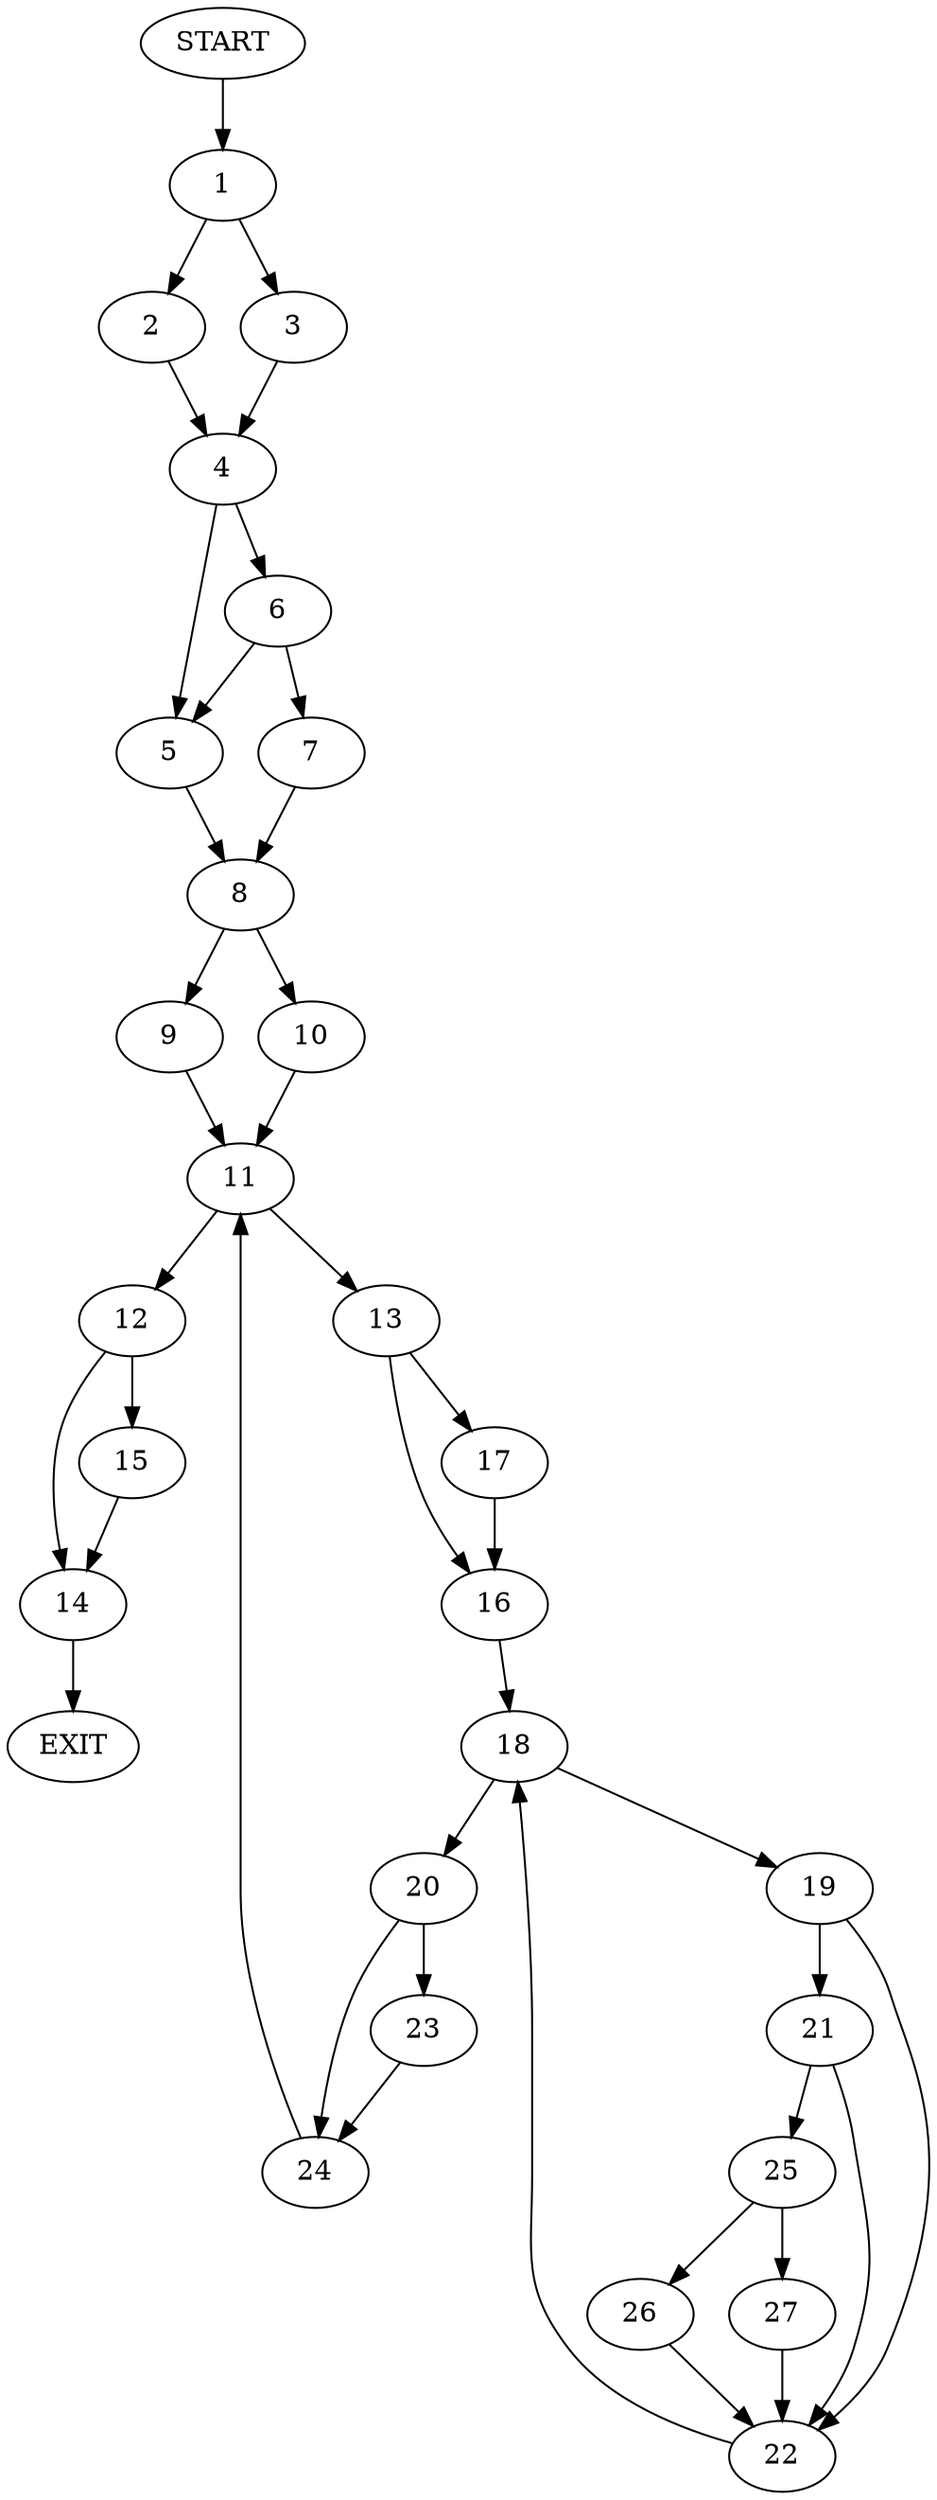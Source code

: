 digraph {
0 [label="START"]
28 [label="EXIT"]
0 -> 1
1 -> 2
1 -> 3
3 -> 4
2 -> 4
4 -> 5
4 -> 6
6 -> 5
6 -> 7
5 -> 8
7 -> 8
8 -> 9
8 -> 10
9 -> 11
10 -> 11
11 -> 12
11 -> 13
12 -> 14
12 -> 15
13 -> 16
13 -> 17
17 -> 16
16 -> 18
18 -> 19
18 -> 20
19 -> 21
19 -> 22
20 -> 23
20 -> 24
22 -> 18
21 -> 25
21 -> 22
25 -> 26
25 -> 27
26 -> 22
27 -> 22
23 -> 24
24 -> 11
15 -> 14
14 -> 28
}
